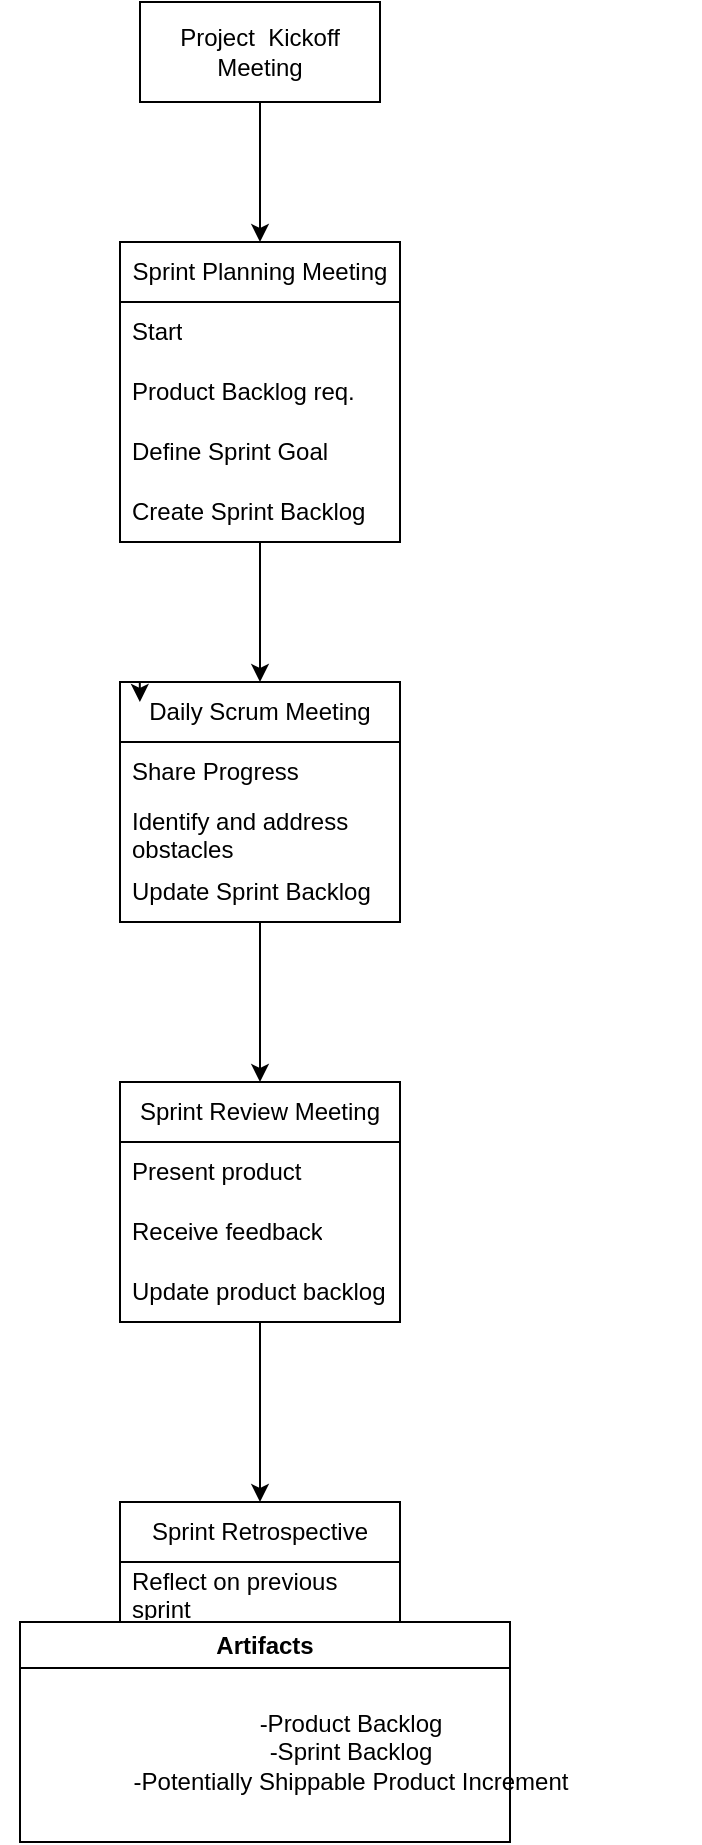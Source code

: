 <mxfile version="22.1.7" type="github">
  <diagram name="Page-1" id="MhAsgq_ErUVMIStynTs7">
    <mxGraphModel dx="2538" dy="1558" grid="1" gridSize="10" guides="1" tooltips="1" connect="1" arrows="1" fold="1" page="1" pageScale="1" pageWidth="850" pageHeight="1100" math="0" shadow="0">
      <root>
        <mxCell id="0" />
        <mxCell id="1" parent="0" />
        <mxCell id="whKIB__n_q5SJGv_XpIv-2" style="edgeStyle=orthogonalEdgeStyle;rounded=0;orthogonalLoop=1;jettySize=auto;html=1;" edge="1" parent="1" source="whKIB__n_q5SJGv_XpIv-1">
          <mxGeometry relative="1" as="geometry">
            <mxPoint x="410" y="170" as="targetPoint" />
          </mxGeometry>
        </mxCell>
        <mxCell id="whKIB__n_q5SJGv_XpIv-1" value="Project &amp;nbsp;Kickoff Meeting" style="rounded=0;whiteSpace=wrap;html=1;" vertex="1" parent="1">
          <mxGeometry x="350" y="50" width="120" height="50" as="geometry" />
        </mxCell>
        <mxCell id="whKIB__n_q5SJGv_XpIv-9" style="edgeStyle=orthogonalEdgeStyle;rounded=0;orthogonalLoop=1;jettySize=auto;html=1;" edge="1" parent="1" source="whKIB__n_q5SJGv_XpIv-4">
          <mxGeometry relative="1" as="geometry">
            <mxPoint x="410" y="390" as="targetPoint" />
          </mxGeometry>
        </mxCell>
        <mxCell id="whKIB__n_q5SJGv_XpIv-4" value="Sprint Planning Meeting" style="swimlane;fontStyle=0;childLayout=stackLayout;horizontal=1;startSize=30;horizontalStack=0;resizeParent=1;resizeParentMax=0;resizeLast=0;collapsible=1;marginBottom=0;whiteSpace=wrap;html=1;" vertex="1" parent="1">
          <mxGeometry x="340" y="170" width="140" height="150" as="geometry" />
        </mxCell>
        <mxCell id="whKIB__n_q5SJGv_XpIv-5" value="Start" style="text;strokeColor=none;fillColor=none;align=left;verticalAlign=middle;spacingLeft=4;spacingRight=4;overflow=hidden;points=[[0,0.5],[1,0.5]];portConstraint=eastwest;rotatable=0;whiteSpace=wrap;html=1;" vertex="1" parent="whKIB__n_q5SJGv_XpIv-4">
          <mxGeometry y="30" width="140" height="30" as="geometry" />
        </mxCell>
        <mxCell id="whKIB__n_q5SJGv_XpIv-6" value="Product Backlog req." style="text;strokeColor=none;fillColor=none;align=left;verticalAlign=middle;spacingLeft=4;spacingRight=4;overflow=hidden;points=[[0,0.5],[1,0.5]];portConstraint=eastwest;rotatable=0;whiteSpace=wrap;html=1;" vertex="1" parent="whKIB__n_q5SJGv_XpIv-4">
          <mxGeometry y="60" width="140" height="30" as="geometry" />
        </mxCell>
        <mxCell id="whKIB__n_q5SJGv_XpIv-7" value="Define Sprint Goal" style="text;strokeColor=none;fillColor=none;align=left;verticalAlign=middle;spacingLeft=4;spacingRight=4;overflow=hidden;points=[[0,0.5],[1,0.5]];portConstraint=eastwest;rotatable=0;whiteSpace=wrap;html=1;" vertex="1" parent="whKIB__n_q5SJGv_XpIv-4">
          <mxGeometry y="90" width="140" height="30" as="geometry" />
        </mxCell>
        <mxCell id="whKIB__n_q5SJGv_XpIv-8" value="Create Sprint Backlog" style="text;strokeColor=none;fillColor=none;align=left;verticalAlign=middle;spacingLeft=4;spacingRight=4;overflow=hidden;points=[[0,0.5],[1,0.5]];portConstraint=eastwest;rotatable=0;whiteSpace=wrap;html=1;" vertex="1" parent="whKIB__n_q5SJGv_XpIv-4">
          <mxGeometry y="120" width="140" height="30" as="geometry" />
        </mxCell>
        <mxCell id="whKIB__n_q5SJGv_XpIv-15" style="edgeStyle=orthogonalEdgeStyle;rounded=0;orthogonalLoop=1;jettySize=auto;html=1;" edge="1" parent="1" source="whKIB__n_q5SJGv_XpIv-10" target="whKIB__n_q5SJGv_XpIv-16">
          <mxGeometry relative="1" as="geometry">
            <mxPoint x="410" y="580" as="targetPoint" />
          </mxGeometry>
        </mxCell>
        <mxCell id="whKIB__n_q5SJGv_XpIv-10" value="Daily Scrum Meeting" style="swimlane;fontStyle=0;childLayout=stackLayout;horizontal=1;startSize=30;horizontalStack=0;resizeParent=1;resizeParentMax=0;resizeLast=0;collapsible=1;marginBottom=0;whiteSpace=wrap;html=1;" vertex="1" parent="1">
          <mxGeometry x="340" y="390" width="140" height="120" as="geometry" />
        </mxCell>
        <mxCell id="whKIB__n_q5SJGv_XpIv-11" value="Share Progress" style="text;strokeColor=none;fillColor=none;align=left;verticalAlign=middle;spacingLeft=4;spacingRight=4;overflow=hidden;points=[[0,0.5],[1,0.5]];portConstraint=eastwest;rotatable=0;whiteSpace=wrap;html=1;" vertex="1" parent="whKIB__n_q5SJGv_XpIv-10">
          <mxGeometry y="30" width="140" height="30" as="geometry" />
        </mxCell>
        <mxCell id="whKIB__n_q5SJGv_XpIv-12" value="Identify and address obstacles" style="text;strokeColor=none;fillColor=none;align=left;verticalAlign=middle;spacingLeft=4;spacingRight=4;overflow=hidden;points=[[0,0.5],[1,0.5]];portConstraint=eastwest;rotatable=0;whiteSpace=wrap;html=1;" vertex="1" parent="whKIB__n_q5SJGv_XpIv-10">
          <mxGeometry y="60" width="140" height="30" as="geometry" />
        </mxCell>
        <mxCell id="whKIB__n_q5SJGv_XpIv-13" value="Update Sprint Backlog" style="text;strokeColor=none;fillColor=none;align=left;verticalAlign=middle;spacingLeft=4;spacingRight=4;overflow=hidden;points=[[0,0.5],[1,0.5]];portConstraint=eastwest;rotatable=0;whiteSpace=wrap;html=1;" vertex="1" parent="whKIB__n_q5SJGv_XpIv-10">
          <mxGeometry y="90" width="140" height="30" as="geometry" />
        </mxCell>
        <mxCell id="whKIB__n_q5SJGv_XpIv-14" style="edgeStyle=orthogonalEdgeStyle;rounded=0;orthogonalLoop=1;jettySize=auto;html=1;exitX=0;exitY=0;exitDx=0;exitDy=0;entryX=0.071;entryY=0.083;entryDx=0;entryDy=0;entryPerimeter=0;" edge="1" parent="1" source="whKIB__n_q5SJGv_XpIv-10" target="whKIB__n_q5SJGv_XpIv-10">
          <mxGeometry relative="1" as="geometry" />
        </mxCell>
        <mxCell id="whKIB__n_q5SJGv_XpIv-21" style="edgeStyle=orthogonalEdgeStyle;rounded=0;orthogonalLoop=1;jettySize=auto;html=1;" edge="1" parent="1" source="whKIB__n_q5SJGv_XpIv-16" target="whKIB__n_q5SJGv_XpIv-22">
          <mxGeometry relative="1" as="geometry">
            <mxPoint x="410" y="780" as="targetPoint" />
          </mxGeometry>
        </mxCell>
        <mxCell id="whKIB__n_q5SJGv_XpIv-16" value="Sprint Review Meeting" style="swimlane;fontStyle=0;childLayout=stackLayout;horizontal=1;startSize=30;horizontalStack=0;resizeParent=1;resizeParentMax=0;resizeLast=0;collapsible=1;marginBottom=0;whiteSpace=wrap;html=1;" vertex="1" parent="1">
          <mxGeometry x="340" y="590" width="140" height="120" as="geometry" />
        </mxCell>
        <mxCell id="whKIB__n_q5SJGv_XpIv-17" value="Present product" style="text;strokeColor=none;fillColor=none;align=left;verticalAlign=middle;spacingLeft=4;spacingRight=4;overflow=hidden;points=[[0,0.5],[1,0.5]];portConstraint=eastwest;rotatable=0;whiteSpace=wrap;html=1;" vertex="1" parent="whKIB__n_q5SJGv_XpIv-16">
          <mxGeometry y="30" width="140" height="30" as="geometry" />
        </mxCell>
        <mxCell id="whKIB__n_q5SJGv_XpIv-18" value="Receive feedback" style="text;strokeColor=none;fillColor=none;align=left;verticalAlign=middle;spacingLeft=4;spacingRight=4;overflow=hidden;points=[[0,0.5],[1,0.5]];portConstraint=eastwest;rotatable=0;whiteSpace=wrap;html=1;" vertex="1" parent="whKIB__n_q5SJGv_XpIv-16">
          <mxGeometry y="60" width="140" height="30" as="geometry" />
        </mxCell>
        <mxCell id="whKIB__n_q5SJGv_XpIv-19" value="Update product backlog" style="text;strokeColor=none;fillColor=none;align=left;verticalAlign=middle;spacingLeft=4;spacingRight=4;overflow=hidden;points=[[0,0.5],[1,0.5]];portConstraint=eastwest;rotatable=0;whiteSpace=wrap;html=1;" vertex="1" parent="whKIB__n_q5SJGv_XpIv-16">
          <mxGeometry y="90" width="140" height="30" as="geometry" />
        </mxCell>
        <mxCell id="whKIB__n_q5SJGv_XpIv-22" value="Sprint Retrospective" style="swimlane;fontStyle=0;childLayout=stackLayout;horizontal=1;startSize=30;horizontalStack=0;resizeParent=1;resizeParentMax=0;resizeLast=0;collapsible=1;marginBottom=0;whiteSpace=wrap;html=1;" vertex="1" parent="1">
          <mxGeometry x="340" y="800" width="140" height="60" as="geometry" />
        </mxCell>
        <mxCell id="whKIB__n_q5SJGv_XpIv-23" value="Reflect on previous sprint" style="text;strokeColor=none;fillColor=none;align=left;verticalAlign=middle;spacingLeft=4;spacingRight=4;overflow=hidden;points=[[0,0.5],[1,0.5]];portConstraint=eastwest;rotatable=0;whiteSpace=wrap;html=1;" vertex="1" parent="whKIB__n_q5SJGv_XpIv-22">
          <mxGeometry y="30" width="140" height="30" as="geometry" />
        </mxCell>
        <mxCell id="whKIB__n_q5SJGv_XpIv-27" value="Artifacts" style="swimlane;whiteSpace=wrap;html=1;" vertex="1" parent="1">
          <mxGeometry x="290" y="860" width="245" height="110" as="geometry" />
        </mxCell>
        <mxCell id="whKIB__n_q5SJGv_XpIv-28" value="-Product Backlog&lt;br&gt;-Sprint Backlog&lt;br&gt;-Potentially Shippable&amp;nbsp;Product Increment" style="text;html=1;align=center;verticalAlign=middle;resizable=0;points=[];autosize=1;strokeColor=none;fillColor=none;" vertex="1" parent="1">
          <mxGeometry x="280" y="890" width="350" height="70" as="geometry" />
        </mxCell>
      </root>
    </mxGraphModel>
  </diagram>
</mxfile>
